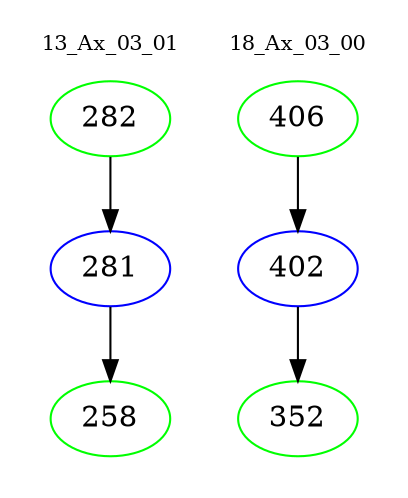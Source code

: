 digraph{
subgraph cluster_0 {
color = white
label = "13_Ax_03_01";
fontsize=10;
T0_282 [label="282", color="green"]
T0_282 -> T0_281 [color="black"]
T0_281 [label="281", color="blue"]
T0_281 -> T0_258 [color="black"]
T0_258 [label="258", color="green"]
}
subgraph cluster_1 {
color = white
label = "18_Ax_03_00";
fontsize=10;
T1_406 [label="406", color="green"]
T1_406 -> T1_402 [color="black"]
T1_402 [label="402", color="blue"]
T1_402 -> T1_352 [color="black"]
T1_352 [label="352", color="green"]
}
}
